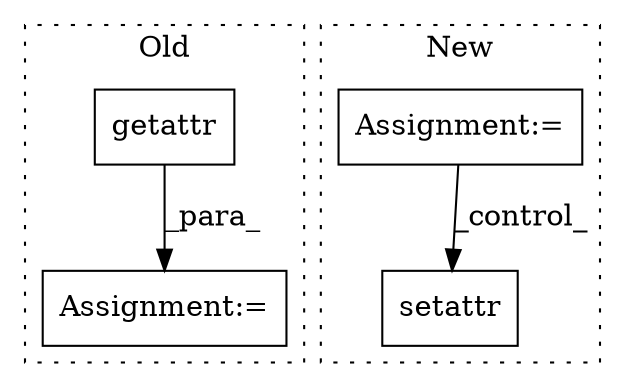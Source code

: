 digraph G {
subgraph cluster0 {
1 [label="getattr" a="32" s="4807,4846" l="8,1" shape="box"];
3 [label="Assignment:=" a="7" s="4806" l="1" shape="box"];
label = "Old";
style="dotted";
}
subgraph cluster1 {
2 [label="setattr" a="32" s="4963,5018" l="8,1" shape="box"];
4 [label="Assignment:=" a="7" s="4676" l="1" shape="box"];
label = "New";
style="dotted";
}
1 -> 3 [label="_para_"];
4 -> 2 [label="_control_"];
}